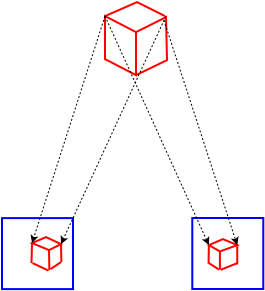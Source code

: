 <?xml version="1.0" encoding="UTF-8"?>
<dia:diagram xmlns:dia="http://www.lysator.liu.se/~alla/dia/">
  <dia:layer name="Background" visible="true" active="true">
    <dia:object type="Standard - Polygon" version="0" id="O0">
      <dia:attribute name="obj_pos">
        <dia:point val="9.85,1.25"/>
      </dia:attribute>
      <dia:attribute name="obj_bb">
        <dia:rectangle val="9.8,1.168;11.45,4.282"/>
      </dia:attribute>
      <dia:attribute name="poly_points">
        <dia:point val="9.85,1.25"/>
        <dia:point val="9.85,3.4"/>
        <dia:point val="11.4,4.2"/>
        <dia:point val="11.4,2.05"/>
      </dia:attribute>
      <dia:attribute name="line_color">
        <dia:color val="#ff0000"/>
      </dia:attribute>
      <dia:attribute name="line_width">
        <dia:real val="0.1"/>
      </dia:attribute>
      <dia:attribute name="show_background">
        <dia:boolean val="true"/>
      </dia:attribute>
    </dia:object>
    <dia:object type="Standard - PolyLine" version="0" id="O1">
      <dia:attribute name="obj_pos">
        <dia:point val="11.4,2.05"/>
      </dia:attribute>
      <dia:attribute name="obj_bb">
        <dia:rectangle val="11.333,1.255;13.001,4.267"/>
      </dia:attribute>
      <dia:attribute name="poly_points">
        <dia:point val="11.4,2.05"/>
        <dia:point val="12.9,1.3"/>
        <dia:point val="12.95,3.45"/>
        <dia:point val="11.4,4.2"/>
      </dia:attribute>
      <dia:attribute name="line_color">
        <dia:color val="#ff0000"/>
      </dia:attribute>
      <dia:connections>
        <dia:connection handle="0" to="O0" connection="6"/>
        <dia:connection handle="3" to="O0" connection="4"/>
      </dia:connections>
    </dia:object>
    <dia:object type="Standard - PolyLine" version="0" id="O2">
      <dia:attribute name="obj_pos">
        <dia:point val="9.85,1.25"/>
      </dia:attribute>
      <dia:attribute name="obj_bb">
        <dia:rectangle val="9.784,0.504;12.917,1.317"/>
      </dia:attribute>
      <dia:attribute name="poly_points">
        <dia:point val="9.85,1.25"/>
        <dia:point val="11.45,0.55"/>
        <dia:point val="12.85,1.25"/>
      </dia:attribute>
      <dia:attribute name="line_color">
        <dia:color val="#ff0000"/>
      </dia:attribute>
      <dia:connections>
        <dia:connection handle="0" to="O0" connection="0"/>
      </dia:connections>
    </dia:object>
    <dia:object type="Standard - Box" version="0" id="O3">
      <dia:attribute name="obj_pos">
        <dia:point val="4.7,11.35"/>
      </dia:attribute>
      <dia:attribute name="obj_bb">
        <dia:rectangle val="4.65,11.3;8.3,14.95"/>
      </dia:attribute>
      <dia:attribute name="elem_corner">
        <dia:point val="4.7,11.35"/>
      </dia:attribute>
      <dia:attribute name="elem_width">
        <dia:real val="3.55"/>
      </dia:attribute>
      <dia:attribute name="elem_height">
        <dia:real val="3.55"/>
      </dia:attribute>
      <dia:attribute name="border_width">
        <dia:real val="0.1"/>
      </dia:attribute>
      <dia:attribute name="border_color">
        <dia:color val="#0000ff"/>
      </dia:attribute>
      <dia:attribute name="show_background">
        <dia:boolean val="true"/>
      </dia:attribute>
      <dia:attribute name="aspect">
        <dia:enum val="2"/>
      </dia:attribute>
    </dia:object>
    <dia:object type="Standard - Box" version="0" id="O4">
      <dia:attribute name="obj_pos">
        <dia:point val="14.215,11.345"/>
      </dia:attribute>
      <dia:attribute name="obj_bb">
        <dia:rectangle val="14.165,11.295;17.815,14.945"/>
      </dia:attribute>
      <dia:attribute name="elem_corner">
        <dia:point val="14.215,11.345"/>
      </dia:attribute>
      <dia:attribute name="elem_width">
        <dia:real val="3.55"/>
      </dia:attribute>
      <dia:attribute name="elem_height">
        <dia:real val="3.55"/>
      </dia:attribute>
      <dia:attribute name="border_width">
        <dia:real val="0.1"/>
      </dia:attribute>
      <dia:attribute name="border_color">
        <dia:color val="#0000ff"/>
      </dia:attribute>
      <dia:attribute name="show_background">
        <dia:boolean val="true"/>
      </dia:attribute>
      <dia:attribute name="aspect">
        <dia:enum val="2"/>
      </dia:attribute>
    </dia:object>
    <dia:object type="Standard - Polygon" version="0" id="O5">
      <dia:attribute name="obj_pos">
        <dia:point val="6.2,12.6"/>
      </dia:attribute>
      <dia:attribute name="obj_bb">
        <dia:rectangle val="6.071,12.245;7.765,13.005"/>
      </dia:attribute>
      <dia:attribute name="poly_points">
        <dia:point val="6.2,12.6"/>
        <dia:point val="6.9,12.3"/>
        <dia:point val="7.65,12.65"/>
        <dia:point val="7.05,12.95"/>
      </dia:attribute>
      <dia:attribute name="line_color">
        <dia:color val="#ff0000"/>
      </dia:attribute>
      <dia:attribute name="line_width">
        <dia:real val="0.1"/>
      </dia:attribute>
      <dia:attribute name="show_background">
        <dia:boolean val="true"/>
      </dia:attribute>
    </dia:object>
    <dia:object type="Standard - Line" version="0" id="O6">
      <dia:attribute name="obj_pos">
        <dia:point val="6.2,12.6"/>
      </dia:attribute>
      <dia:attribute name="obj_bb">
        <dia:rectangle val="6.124,12.549;6.251,13.651"/>
      </dia:attribute>
      <dia:attribute name="conn_endpoints">
        <dia:point val="6.2,12.6"/>
        <dia:point val="6.175,13.6"/>
      </dia:attribute>
      <dia:attribute name="numcp">
        <dia:int val="1"/>
      </dia:attribute>
      <dia:attribute name="line_color">
        <dia:color val="#ff0000"/>
      </dia:attribute>
      <dia:connections>
        <dia:connection handle="0" to="O5" connection="0"/>
      </dia:connections>
    </dia:object>
    <dia:object type="Standard - Line" version="0" id="O7">
      <dia:attribute name="obj_pos">
        <dia:point val="7.05,12.95"/>
      </dia:attribute>
      <dia:attribute name="obj_bb">
        <dia:rectangle val="6.999,12.899;7.119,13.999"/>
      </dia:attribute>
      <dia:attribute name="conn_endpoints">
        <dia:point val="7.05,12.95"/>
        <dia:point val="7.068,13.948"/>
      </dia:attribute>
      <dia:attribute name="numcp">
        <dia:int val="1"/>
      </dia:attribute>
      <dia:attribute name="line_color">
        <dia:color val="#ff0000"/>
      </dia:attribute>
      <dia:connections>
        <dia:connection handle="0" to="O5" connection="6"/>
      </dia:connections>
    </dia:object>
    <dia:object type="Standard - Line" version="0" id="O8">
      <dia:attribute name="obj_pos">
        <dia:point val="7.65,12.65"/>
      </dia:attribute>
      <dia:attribute name="obj_bb">
        <dia:rectangle val="7.599,12.599;7.719,13.599"/>
      </dia:attribute>
      <dia:attribute name="conn_endpoints">
        <dia:point val="7.65,12.65"/>
        <dia:point val="7.668,13.548"/>
      </dia:attribute>
      <dia:attribute name="numcp">
        <dia:int val="1"/>
      </dia:attribute>
      <dia:attribute name="line_color">
        <dia:color val="#ff0000"/>
      </dia:attribute>
      <dia:connections>
        <dia:connection handle="0" to="O5" connection="4"/>
      </dia:connections>
    </dia:object>
    <dia:object type="Standard - Line" version="0" id="O9">
      <dia:attribute name="obj_pos">
        <dia:point val="6.225,13.6"/>
      </dia:attribute>
      <dia:attribute name="obj_bb">
        <dia:rectangle val="6.159,13.534;7.091,14.041"/>
      </dia:attribute>
      <dia:attribute name="conn_endpoints">
        <dia:point val="6.225,13.6"/>
        <dia:point val="7.025,13.975"/>
      </dia:attribute>
      <dia:attribute name="numcp">
        <dia:int val="1"/>
      </dia:attribute>
      <dia:attribute name="line_color">
        <dia:color val="#ff0000"/>
      </dia:attribute>
    </dia:object>
    <dia:object type="Standard - Line" version="0" id="O10">
      <dia:attribute name="obj_pos">
        <dia:point val="7.125,13.9"/>
      </dia:attribute>
      <dia:attribute name="obj_bb">
        <dia:rectangle val="7.056,13.481;7.719,13.969"/>
      </dia:attribute>
      <dia:attribute name="conn_endpoints">
        <dia:point val="7.125,13.9"/>
        <dia:point val="7.65,13.55"/>
      </dia:attribute>
      <dia:attribute name="numcp">
        <dia:int val="1"/>
      </dia:attribute>
      <dia:attribute name="line_color">
        <dia:color val="#ff0000"/>
      </dia:attribute>
    </dia:object>
    <dia:object type="Standard - Polygon" version="0" id="O11">
      <dia:attribute name="obj_pos">
        <dia:point val="15.044,12.7"/>
      </dia:attribute>
      <dia:attribute name="obj_bb">
        <dia:rectangle val="14.932,12.345;16.599,13.072"/>
      </dia:attribute>
      <dia:attribute name="poly_points">
        <dia:point val="15.044,12.7"/>
        <dia:point val="15.744,12.4"/>
        <dia:point val="16.462,12.7"/>
        <dia:point val="15.595,13.017"/>
      </dia:attribute>
      <dia:attribute name="line_color">
        <dia:color val="#ff0000"/>
      </dia:attribute>
      <dia:attribute name="line_width">
        <dia:real val="0.1"/>
      </dia:attribute>
      <dia:attribute name="show_background">
        <dia:boolean val="true"/>
      </dia:attribute>
    </dia:object>
    <dia:object type="Standard - Line" version="0" id="O12">
      <dia:attribute name="obj_pos">
        <dia:point val="15.044,12.7"/>
      </dia:attribute>
      <dia:attribute name="obj_bb">
        <dia:rectangle val="14.977,12.649;15.095,13.684"/>
      </dia:attribute>
      <dia:attribute name="conn_endpoints">
        <dia:point val="15.044,12.7"/>
        <dia:point val="15.028,13.633"/>
      </dia:attribute>
      <dia:attribute name="numcp">
        <dia:int val="1"/>
      </dia:attribute>
      <dia:attribute name="line_color">
        <dia:color val="#ff0000"/>
      </dia:attribute>
      <dia:connections>
        <dia:connection handle="0" to="O11" connection="0"/>
      </dia:connections>
    </dia:object>
    <dia:object type="Standard - Line" version="0" id="O13">
      <dia:attribute name="obj_pos">
        <dia:point val="15.595,13.017"/>
      </dia:attribute>
      <dia:attribute name="obj_bb">
        <dia:rectangle val="15.545,12.967;15.645,13.967"/>
      </dia:attribute>
      <dia:attribute name="conn_endpoints">
        <dia:point val="15.595,13.017"/>
        <dia:point val="15.595,13.917"/>
      </dia:attribute>
      <dia:attribute name="numcp">
        <dia:int val="1"/>
      </dia:attribute>
      <dia:attribute name="line_color">
        <dia:color val="#ff0000"/>
      </dia:attribute>
      <dia:connections>
        <dia:connection handle="0" to="O11" connection="6"/>
      </dia:connections>
    </dia:object>
    <dia:object type="Standard - Line" version="0" id="O14">
      <dia:attribute name="obj_pos">
        <dia:point val="16.462,12.7"/>
      </dia:attribute>
      <dia:attribute name="obj_bb">
        <dia:rectangle val="16.412,12.65;16.512,13.717"/>
      </dia:attribute>
      <dia:attribute name="conn_endpoints">
        <dia:point val="16.462,12.7"/>
        <dia:point val="16.462,13.667"/>
      </dia:attribute>
      <dia:attribute name="numcp">
        <dia:int val="1"/>
      </dia:attribute>
      <dia:attribute name="line_color">
        <dia:color val="#ff0000"/>
      </dia:attribute>
      <dia:connections>
        <dia:connection handle="0" to="O11" connection="4"/>
      </dia:connections>
    </dia:object>
    <dia:object type="Standard - Line" version="0" id="O15">
      <dia:attribute name="obj_pos">
        <dia:point val="15.044,13.6"/>
      </dia:attribute>
      <dia:attribute name="obj_bb">
        <dia:rectangle val="14.975,13.531;15.631,14.002"/>
      </dia:attribute>
      <dia:attribute name="conn_endpoints">
        <dia:point val="15.044,13.6"/>
        <dia:point val="15.562,13.933"/>
      </dia:attribute>
      <dia:attribute name="numcp">
        <dia:int val="1"/>
      </dia:attribute>
      <dia:attribute name="line_color">
        <dia:color val="#ff0000"/>
      </dia:attribute>
    </dia:object>
    <dia:object type="Standard - Line" version="0" id="O16">
      <dia:attribute name="obj_pos">
        <dia:point val="15.628,13.936"/>
      </dia:attribute>
      <dia:attribute name="obj_bb">
        <dia:rectangle val="15.563,13.537;16.527,14.001"/>
      </dia:attribute>
      <dia:attribute name="conn_endpoints">
        <dia:point val="15.628,13.936"/>
        <dia:point val="16.462,13.602"/>
      </dia:attribute>
      <dia:attribute name="numcp">
        <dia:int val="1"/>
      </dia:attribute>
      <dia:attribute name="line_color">
        <dia:color val="#ff0000"/>
      </dia:attribute>
    </dia:object>
    <dia:object type="Standard - Line" version="0" id="O17">
      <dia:attribute name="obj_pos">
        <dia:point val="9.85,1.25"/>
      </dia:attribute>
      <dia:attribute name="obj_bb">
        <dia:rectangle val="6.113,1.219;9.881,12.653"/>
      </dia:attribute>
      <dia:attribute name="conn_endpoints">
        <dia:point val="9.85,1.25"/>
        <dia:point val="6.2,12.6"/>
      </dia:attribute>
      <dia:attribute name="numcp">
        <dia:int val="1"/>
      </dia:attribute>
      <dia:attribute name="line_width">
        <dia:real val="0.05"/>
      </dia:attribute>
      <dia:attribute name="line_style">
        <dia:enum val="4"/>
      </dia:attribute>
      <dia:attribute name="end_arrow">
        <dia:enum val="22"/>
      </dia:attribute>
      <dia:attribute name="end_arrow_length">
        <dia:real val="0.3"/>
      </dia:attribute>
      <dia:attribute name="end_arrow_width">
        <dia:real val="0.3"/>
      </dia:attribute>
      <dia:connections>
        <dia:connection handle="0" to="O0" connection="0"/>
        <dia:connection handle="1" to="O5" connection="0"/>
      </dia:connections>
    </dia:object>
    <dia:object type="Standard - Line" version="0" id="O18">
      <dia:attribute name="obj_pos">
        <dia:point val="9.85,1.25"/>
      </dia:attribute>
      <dia:attribute name="obj_bb">
        <dia:rectangle val="9.817,1.217;15.092,12.751"/>
      </dia:attribute>
      <dia:attribute name="conn_endpoints">
        <dia:point val="9.85,1.25"/>
        <dia:point val="15.044,12.7"/>
      </dia:attribute>
      <dia:attribute name="numcp">
        <dia:int val="1"/>
      </dia:attribute>
      <dia:attribute name="line_width">
        <dia:real val="0.05"/>
      </dia:attribute>
      <dia:attribute name="line_style">
        <dia:enum val="4"/>
      </dia:attribute>
      <dia:attribute name="end_arrow">
        <dia:enum val="22"/>
      </dia:attribute>
      <dia:attribute name="end_arrow_length">
        <dia:real val="0.3"/>
      </dia:attribute>
      <dia:attribute name="end_arrow_width">
        <dia:real val="0.3"/>
      </dia:attribute>
      <dia:connections>
        <dia:connection handle="0" to="O0" connection="0"/>
        <dia:connection handle="1" to="O11" connection="0"/>
      </dia:connections>
    </dia:object>
    <dia:object type="Standard - Line" version="0" id="O19">
      <dia:attribute name="obj_pos">
        <dia:point val="12.895,1.254"/>
      </dia:attribute>
      <dia:attribute name="obj_bb">
        <dia:rectangle val="7.604,1.221;12.928,12.701"/>
      </dia:attribute>
      <dia:attribute name="conn_endpoints">
        <dia:point val="12.895,1.254"/>
        <dia:point val="7.65,12.65"/>
      </dia:attribute>
      <dia:attribute name="numcp">
        <dia:int val="1"/>
      </dia:attribute>
      <dia:attribute name="line_width">
        <dia:real val="0.05"/>
      </dia:attribute>
      <dia:attribute name="line_style">
        <dia:enum val="4"/>
      </dia:attribute>
      <dia:attribute name="end_arrow">
        <dia:enum val="22"/>
      </dia:attribute>
      <dia:attribute name="end_arrow_length">
        <dia:real val="0.3"/>
      </dia:attribute>
      <dia:attribute name="end_arrow_width">
        <dia:real val="0.3"/>
      </dia:attribute>
      <dia:connections>
        <dia:connection handle="1" to="O5" connection="4"/>
      </dia:connections>
    </dia:object>
    <dia:object type="Standard - Line" version="0" id="O20">
      <dia:attribute name="obj_pos">
        <dia:point val="12.795,1.454"/>
      </dia:attribute>
      <dia:attribute name="obj_bb">
        <dia:rectangle val="12.763,1.423;16.547,12.753"/>
      </dia:attribute>
      <dia:attribute name="conn_endpoints">
        <dia:point val="12.795,1.454"/>
        <dia:point val="16.462,12.7"/>
      </dia:attribute>
      <dia:attribute name="numcp">
        <dia:int val="1"/>
      </dia:attribute>
      <dia:attribute name="line_width">
        <dia:real val="0.05"/>
      </dia:attribute>
      <dia:attribute name="line_style">
        <dia:enum val="4"/>
      </dia:attribute>
      <dia:attribute name="end_arrow">
        <dia:enum val="22"/>
      </dia:attribute>
      <dia:attribute name="end_arrow_length">
        <dia:real val="0.3"/>
      </dia:attribute>
      <dia:attribute name="end_arrow_width">
        <dia:real val="0.3"/>
      </dia:attribute>
      <dia:connections>
        <dia:connection handle="1" to="O11" connection="4"/>
      </dia:connections>
    </dia:object>
  </dia:layer>
</dia:diagram>
